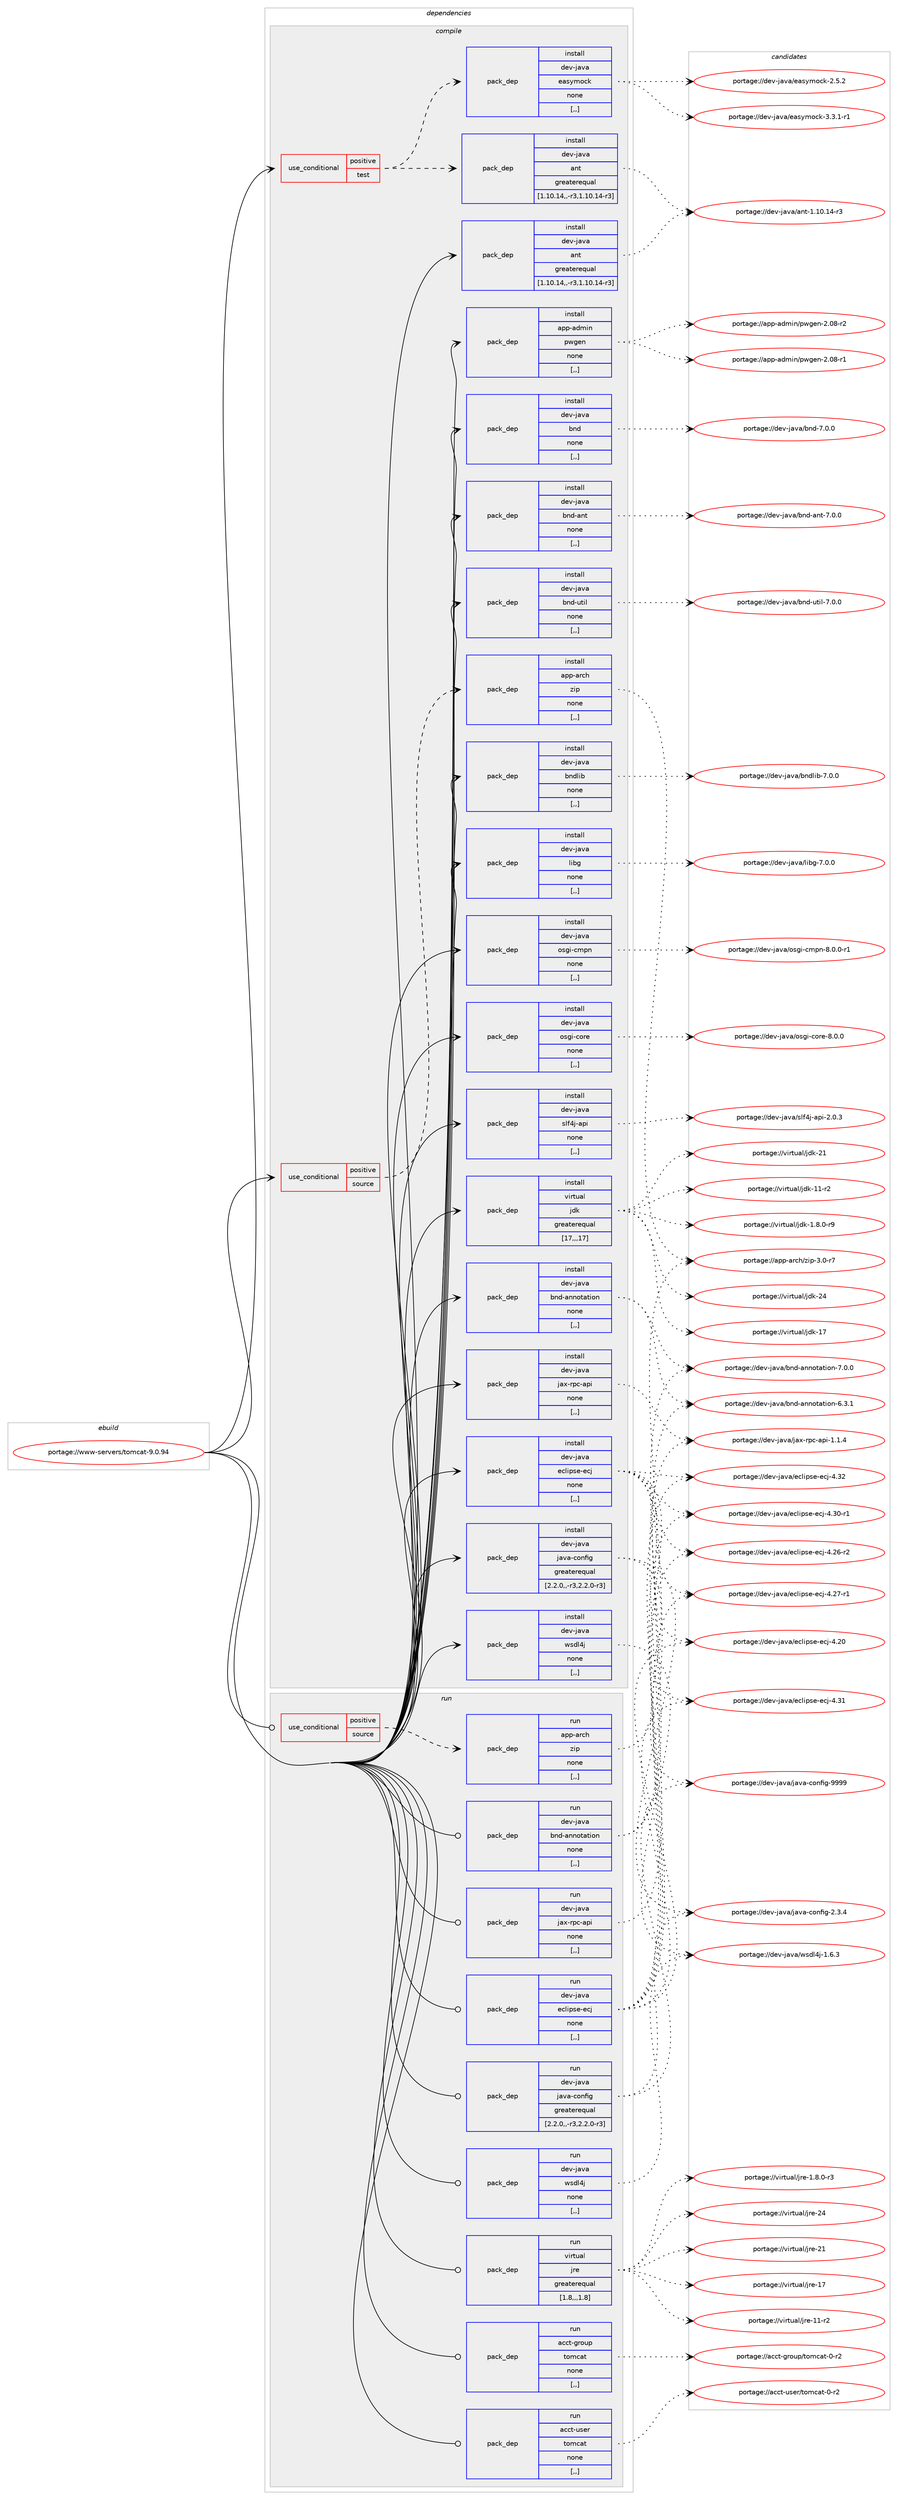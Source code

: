 digraph prolog {

# *************
# Graph options
# *************

newrank=true;
concentrate=true;
compound=true;
graph [rankdir=LR,fontname=Helvetica,fontsize=10,ranksep=1.5];#, ranksep=2.5, nodesep=0.2];
edge  [arrowhead=vee];
node  [fontname=Helvetica,fontsize=10];

# **********
# The ebuild
# **********

subgraph cluster_leftcol {
color=gray;
label=<<i>ebuild</i>>;
id [label="portage://www-servers/tomcat-9.0.94", color=red, width=4, href="../www-servers/tomcat-9.0.94.svg"];
}

# ****************
# The dependencies
# ****************

subgraph cluster_midcol {
color=gray;
label=<<i>dependencies</i>>;
subgraph cluster_compile {
fillcolor="#eeeeee";
style=filled;
label=<<i>compile</i>>;
subgraph cond255712 {
dependency966464 [label=<<TABLE BORDER="0" CELLBORDER="1" CELLSPACING="0" CELLPADDING="4"><TR><TD ROWSPAN="3" CELLPADDING="10">use_conditional</TD></TR><TR><TD>positive</TD></TR><TR><TD>source</TD></TR></TABLE>>, shape=none, color=red];
subgraph pack703633 {
dependency966465 [label=<<TABLE BORDER="0" CELLBORDER="1" CELLSPACING="0" CELLPADDING="4" WIDTH="220"><TR><TD ROWSPAN="6" CELLPADDING="30">pack_dep</TD></TR><TR><TD WIDTH="110">install</TD></TR><TR><TD>app-arch</TD></TR><TR><TD>zip</TD></TR><TR><TD>none</TD></TR><TR><TD>[,,]</TD></TR></TABLE>>, shape=none, color=blue];
}
dependency966464:e -> dependency966465:w [weight=20,style="dashed",arrowhead="vee"];
}
id:e -> dependency966464:w [weight=20,style="solid",arrowhead="vee"];
subgraph cond255713 {
dependency966466 [label=<<TABLE BORDER="0" CELLBORDER="1" CELLSPACING="0" CELLPADDING="4"><TR><TD ROWSPAN="3" CELLPADDING="10">use_conditional</TD></TR><TR><TD>positive</TD></TR><TR><TD>test</TD></TR></TABLE>>, shape=none, color=red];
subgraph pack703634 {
dependency966467 [label=<<TABLE BORDER="0" CELLBORDER="1" CELLSPACING="0" CELLPADDING="4" WIDTH="220"><TR><TD ROWSPAN="6" CELLPADDING="30">pack_dep</TD></TR><TR><TD WIDTH="110">install</TD></TR><TR><TD>dev-java</TD></TR><TR><TD>ant</TD></TR><TR><TD>greaterequal</TD></TR><TR><TD>[1.10.14,,-r3,1.10.14-r3]</TD></TR></TABLE>>, shape=none, color=blue];
}
dependency966466:e -> dependency966467:w [weight=20,style="dashed",arrowhead="vee"];
subgraph pack703635 {
dependency966468 [label=<<TABLE BORDER="0" CELLBORDER="1" CELLSPACING="0" CELLPADDING="4" WIDTH="220"><TR><TD ROWSPAN="6" CELLPADDING="30">pack_dep</TD></TR><TR><TD WIDTH="110">install</TD></TR><TR><TD>dev-java</TD></TR><TR><TD>easymock</TD></TR><TR><TD>none</TD></TR><TR><TD>[,,]</TD></TR></TABLE>>, shape=none, color=blue];
}
dependency966466:e -> dependency966468:w [weight=20,style="dashed",arrowhead="vee"];
}
id:e -> dependency966466:w [weight=20,style="solid",arrowhead="vee"];
subgraph pack703636 {
dependency966469 [label=<<TABLE BORDER="0" CELLBORDER="1" CELLSPACING="0" CELLPADDING="4" WIDTH="220"><TR><TD ROWSPAN="6" CELLPADDING="30">pack_dep</TD></TR><TR><TD WIDTH="110">install</TD></TR><TR><TD>app-admin</TD></TR><TR><TD>pwgen</TD></TR><TR><TD>none</TD></TR><TR><TD>[,,]</TD></TR></TABLE>>, shape=none, color=blue];
}
id:e -> dependency966469:w [weight=20,style="solid",arrowhead="vee"];
subgraph pack703637 {
dependency966470 [label=<<TABLE BORDER="0" CELLBORDER="1" CELLSPACING="0" CELLPADDING="4" WIDTH="220"><TR><TD ROWSPAN="6" CELLPADDING="30">pack_dep</TD></TR><TR><TD WIDTH="110">install</TD></TR><TR><TD>dev-java</TD></TR><TR><TD>ant</TD></TR><TR><TD>greaterequal</TD></TR><TR><TD>[1.10.14,,-r3,1.10.14-r3]</TD></TR></TABLE>>, shape=none, color=blue];
}
id:e -> dependency966470:w [weight=20,style="solid",arrowhead="vee"];
subgraph pack703638 {
dependency966471 [label=<<TABLE BORDER="0" CELLBORDER="1" CELLSPACING="0" CELLPADDING="4" WIDTH="220"><TR><TD ROWSPAN="6" CELLPADDING="30">pack_dep</TD></TR><TR><TD WIDTH="110">install</TD></TR><TR><TD>dev-java</TD></TR><TR><TD>bnd</TD></TR><TR><TD>none</TD></TR><TR><TD>[,,]</TD></TR></TABLE>>, shape=none, color=blue];
}
id:e -> dependency966471:w [weight=20,style="solid",arrowhead="vee"];
subgraph pack703639 {
dependency966472 [label=<<TABLE BORDER="0" CELLBORDER="1" CELLSPACING="0" CELLPADDING="4" WIDTH="220"><TR><TD ROWSPAN="6" CELLPADDING="30">pack_dep</TD></TR><TR><TD WIDTH="110">install</TD></TR><TR><TD>dev-java</TD></TR><TR><TD>bnd-annotation</TD></TR><TR><TD>none</TD></TR><TR><TD>[,,]</TD></TR></TABLE>>, shape=none, color=blue];
}
id:e -> dependency966472:w [weight=20,style="solid",arrowhead="vee"];
subgraph pack703640 {
dependency966473 [label=<<TABLE BORDER="0" CELLBORDER="1" CELLSPACING="0" CELLPADDING="4" WIDTH="220"><TR><TD ROWSPAN="6" CELLPADDING="30">pack_dep</TD></TR><TR><TD WIDTH="110">install</TD></TR><TR><TD>dev-java</TD></TR><TR><TD>bnd-ant</TD></TR><TR><TD>none</TD></TR><TR><TD>[,,]</TD></TR></TABLE>>, shape=none, color=blue];
}
id:e -> dependency966473:w [weight=20,style="solid",arrowhead="vee"];
subgraph pack703641 {
dependency966474 [label=<<TABLE BORDER="0" CELLBORDER="1" CELLSPACING="0" CELLPADDING="4" WIDTH="220"><TR><TD ROWSPAN="6" CELLPADDING="30">pack_dep</TD></TR><TR><TD WIDTH="110">install</TD></TR><TR><TD>dev-java</TD></TR><TR><TD>bnd-util</TD></TR><TR><TD>none</TD></TR><TR><TD>[,,]</TD></TR></TABLE>>, shape=none, color=blue];
}
id:e -> dependency966474:w [weight=20,style="solid",arrowhead="vee"];
subgraph pack703642 {
dependency966475 [label=<<TABLE BORDER="0" CELLBORDER="1" CELLSPACING="0" CELLPADDING="4" WIDTH="220"><TR><TD ROWSPAN="6" CELLPADDING="30">pack_dep</TD></TR><TR><TD WIDTH="110">install</TD></TR><TR><TD>dev-java</TD></TR><TR><TD>bndlib</TD></TR><TR><TD>none</TD></TR><TR><TD>[,,]</TD></TR></TABLE>>, shape=none, color=blue];
}
id:e -> dependency966475:w [weight=20,style="solid",arrowhead="vee"];
subgraph pack703643 {
dependency966476 [label=<<TABLE BORDER="0" CELLBORDER="1" CELLSPACING="0" CELLPADDING="4" WIDTH="220"><TR><TD ROWSPAN="6" CELLPADDING="30">pack_dep</TD></TR><TR><TD WIDTH="110">install</TD></TR><TR><TD>dev-java</TD></TR><TR><TD>eclipse-ecj</TD></TR><TR><TD>none</TD></TR><TR><TD>[,,]</TD></TR></TABLE>>, shape=none, color=blue];
}
id:e -> dependency966476:w [weight=20,style="solid",arrowhead="vee"];
subgraph pack703644 {
dependency966477 [label=<<TABLE BORDER="0" CELLBORDER="1" CELLSPACING="0" CELLPADDING="4" WIDTH="220"><TR><TD ROWSPAN="6" CELLPADDING="30">pack_dep</TD></TR><TR><TD WIDTH="110">install</TD></TR><TR><TD>dev-java</TD></TR><TR><TD>java-config</TD></TR><TR><TD>greaterequal</TD></TR><TR><TD>[2.2.0,,-r3,2.2.0-r3]</TD></TR></TABLE>>, shape=none, color=blue];
}
id:e -> dependency966477:w [weight=20,style="solid",arrowhead="vee"];
subgraph pack703645 {
dependency966478 [label=<<TABLE BORDER="0" CELLBORDER="1" CELLSPACING="0" CELLPADDING="4" WIDTH="220"><TR><TD ROWSPAN="6" CELLPADDING="30">pack_dep</TD></TR><TR><TD WIDTH="110">install</TD></TR><TR><TD>dev-java</TD></TR><TR><TD>jax-rpc-api</TD></TR><TR><TD>none</TD></TR><TR><TD>[,,]</TD></TR></TABLE>>, shape=none, color=blue];
}
id:e -> dependency966478:w [weight=20,style="solid",arrowhead="vee"];
subgraph pack703646 {
dependency966479 [label=<<TABLE BORDER="0" CELLBORDER="1" CELLSPACING="0" CELLPADDING="4" WIDTH="220"><TR><TD ROWSPAN="6" CELLPADDING="30">pack_dep</TD></TR><TR><TD WIDTH="110">install</TD></TR><TR><TD>dev-java</TD></TR><TR><TD>libg</TD></TR><TR><TD>none</TD></TR><TR><TD>[,,]</TD></TR></TABLE>>, shape=none, color=blue];
}
id:e -> dependency966479:w [weight=20,style="solid",arrowhead="vee"];
subgraph pack703647 {
dependency966480 [label=<<TABLE BORDER="0" CELLBORDER="1" CELLSPACING="0" CELLPADDING="4" WIDTH="220"><TR><TD ROWSPAN="6" CELLPADDING="30">pack_dep</TD></TR><TR><TD WIDTH="110">install</TD></TR><TR><TD>dev-java</TD></TR><TR><TD>osgi-cmpn</TD></TR><TR><TD>none</TD></TR><TR><TD>[,,]</TD></TR></TABLE>>, shape=none, color=blue];
}
id:e -> dependency966480:w [weight=20,style="solid",arrowhead="vee"];
subgraph pack703648 {
dependency966481 [label=<<TABLE BORDER="0" CELLBORDER="1" CELLSPACING="0" CELLPADDING="4" WIDTH="220"><TR><TD ROWSPAN="6" CELLPADDING="30">pack_dep</TD></TR><TR><TD WIDTH="110">install</TD></TR><TR><TD>dev-java</TD></TR><TR><TD>osgi-core</TD></TR><TR><TD>none</TD></TR><TR><TD>[,,]</TD></TR></TABLE>>, shape=none, color=blue];
}
id:e -> dependency966481:w [weight=20,style="solid",arrowhead="vee"];
subgraph pack703649 {
dependency966482 [label=<<TABLE BORDER="0" CELLBORDER="1" CELLSPACING="0" CELLPADDING="4" WIDTH="220"><TR><TD ROWSPAN="6" CELLPADDING="30">pack_dep</TD></TR><TR><TD WIDTH="110">install</TD></TR><TR><TD>dev-java</TD></TR><TR><TD>slf4j-api</TD></TR><TR><TD>none</TD></TR><TR><TD>[,,]</TD></TR></TABLE>>, shape=none, color=blue];
}
id:e -> dependency966482:w [weight=20,style="solid",arrowhead="vee"];
subgraph pack703650 {
dependency966483 [label=<<TABLE BORDER="0" CELLBORDER="1" CELLSPACING="0" CELLPADDING="4" WIDTH="220"><TR><TD ROWSPAN="6" CELLPADDING="30">pack_dep</TD></TR><TR><TD WIDTH="110">install</TD></TR><TR><TD>dev-java</TD></TR><TR><TD>wsdl4j</TD></TR><TR><TD>none</TD></TR><TR><TD>[,,]</TD></TR></TABLE>>, shape=none, color=blue];
}
id:e -> dependency966483:w [weight=20,style="solid",arrowhead="vee"];
subgraph pack703651 {
dependency966484 [label=<<TABLE BORDER="0" CELLBORDER="1" CELLSPACING="0" CELLPADDING="4" WIDTH="220"><TR><TD ROWSPAN="6" CELLPADDING="30">pack_dep</TD></TR><TR><TD WIDTH="110">install</TD></TR><TR><TD>virtual</TD></TR><TR><TD>jdk</TD></TR><TR><TD>greaterequal</TD></TR><TR><TD>[17,,,17]</TD></TR></TABLE>>, shape=none, color=blue];
}
id:e -> dependency966484:w [weight=20,style="solid",arrowhead="vee"];
}
subgraph cluster_compileandrun {
fillcolor="#eeeeee";
style=filled;
label=<<i>compile and run</i>>;
}
subgraph cluster_run {
fillcolor="#eeeeee";
style=filled;
label=<<i>run</i>>;
subgraph cond255714 {
dependency966485 [label=<<TABLE BORDER="0" CELLBORDER="1" CELLSPACING="0" CELLPADDING="4"><TR><TD ROWSPAN="3" CELLPADDING="10">use_conditional</TD></TR><TR><TD>positive</TD></TR><TR><TD>source</TD></TR></TABLE>>, shape=none, color=red];
subgraph pack703652 {
dependency966486 [label=<<TABLE BORDER="0" CELLBORDER="1" CELLSPACING="0" CELLPADDING="4" WIDTH="220"><TR><TD ROWSPAN="6" CELLPADDING="30">pack_dep</TD></TR><TR><TD WIDTH="110">run</TD></TR><TR><TD>app-arch</TD></TR><TR><TD>zip</TD></TR><TR><TD>none</TD></TR><TR><TD>[,,]</TD></TR></TABLE>>, shape=none, color=blue];
}
dependency966485:e -> dependency966486:w [weight=20,style="dashed",arrowhead="vee"];
}
id:e -> dependency966485:w [weight=20,style="solid",arrowhead="odot"];
subgraph pack703653 {
dependency966487 [label=<<TABLE BORDER="0" CELLBORDER="1" CELLSPACING="0" CELLPADDING="4" WIDTH="220"><TR><TD ROWSPAN="6" CELLPADDING="30">pack_dep</TD></TR><TR><TD WIDTH="110">run</TD></TR><TR><TD>acct-group</TD></TR><TR><TD>tomcat</TD></TR><TR><TD>none</TD></TR><TR><TD>[,,]</TD></TR></TABLE>>, shape=none, color=blue];
}
id:e -> dependency966487:w [weight=20,style="solid",arrowhead="odot"];
subgraph pack703654 {
dependency966488 [label=<<TABLE BORDER="0" CELLBORDER="1" CELLSPACING="0" CELLPADDING="4" WIDTH="220"><TR><TD ROWSPAN="6" CELLPADDING="30">pack_dep</TD></TR><TR><TD WIDTH="110">run</TD></TR><TR><TD>acct-user</TD></TR><TR><TD>tomcat</TD></TR><TR><TD>none</TD></TR><TR><TD>[,,]</TD></TR></TABLE>>, shape=none, color=blue];
}
id:e -> dependency966488:w [weight=20,style="solid",arrowhead="odot"];
subgraph pack703655 {
dependency966489 [label=<<TABLE BORDER="0" CELLBORDER="1" CELLSPACING="0" CELLPADDING="4" WIDTH="220"><TR><TD ROWSPAN="6" CELLPADDING="30">pack_dep</TD></TR><TR><TD WIDTH="110">run</TD></TR><TR><TD>dev-java</TD></TR><TR><TD>bnd-annotation</TD></TR><TR><TD>none</TD></TR><TR><TD>[,,]</TD></TR></TABLE>>, shape=none, color=blue];
}
id:e -> dependency966489:w [weight=20,style="solid",arrowhead="odot"];
subgraph pack703656 {
dependency966490 [label=<<TABLE BORDER="0" CELLBORDER="1" CELLSPACING="0" CELLPADDING="4" WIDTH="220"><TR><TD ROWSPAN="6" CELLPADDING="30">pack_dep</TD></TR><TR><TD WIDTH="110">run</TD></TR><TR><TD>dev-java</TD></TR><TR><TD>eclipse-ecj</TD></TR><TR><TD>none</TD></TR><TR><TD>[,,]</TD></TR></TABLE>>, shape=none, color=blue];
}
id:e -> dependency966490:w [weight=20,style="solid",arrowhead="odot"];
subgraph pack703657 {
dependency966491 [label=<<TABLE BORDER="0" CELLBORDER="1" CELLSPACING="0" CELLPADDING="4" WIDTH="220"><TR><TD ROWSPAN="6" CELLPADDING="30">pack_dep</TD></TR><TR><TD WIDTH="110">run</TD></TR><TR><TD>dev-java</TD></TR><TR><TD>java-config</TD></TR><TR><TD>greaterequal</TD></TR><TR><TD>[2.2.0,,-r3,2.2.0-r3]</TD></TR></TABLE>>, shape=none, color=blue];
}
id:e -> dependency966491:w [weight=20,style="solid",arrowhead="odot"];
subgraph pack703658 {
dependency966492 [label=<<TABLE BORDER="0" CELLBORDER="1" CELLSPACING="0" CELLPADDING="4" WIDTH="220"><TR><TD ROWSPAN="6" CELLPADDING="30">pack_dep</TD></TR><TR><TD WIDTH="110">run</TD></TR><TR><TD>dev-java</TD></TR><TR><TD>jax-rpc-api</TD></TR><TR><TD>none</TD></TR><TR><TD>[,,]</TD></TR></TABLE>>, shape=none, color=blue];
}
id:e -> dependency966492:w [weight=20,style="solid",arrowhead="odot"];
subgraph pack703659 {
dependency966493 [label=<<TABLE BORDER="0" CELLBORDER="1" CELLSPACING="0" CELLPADDING="4" WIDTH="220"><TR><TD ROWSPAN="6" CELLPADDING="30">pack_dep</TD></TR><TR><TD WIDTH="110">run</TD></TR><TR><TD>dev-java</TD></TR><TR><TD>wsdl4j</TD></TR><TR><TD>none</TD></TR><TR><TD>[,,]</TD></TR></TABLE>>, shape=none, color=blue];
}
id:e -> dependency966493:w [weight=20,style="solid",arrowhead="odot"];
subgraph pack703660 {
dependency966494 [label=<<TABLE BORDER="0" CELLBORDER="1" CELLSPACING="0" CELLPADDING="4" WIDTH="220"><TR><TD ROWSPAN="6" CELLPADDING="30">pack_dep</TD></TR><TR><TD WIDTH="110">run</TD></TR><TR><TD>virtual</TD></TR><TR><TD>jre</TD></TR><TR><TD>greaterequal</TD></TR><TR><TD>[1.8,,,1.8]</TD></TR></TABLE>>, shape=none, color=blue];
}
id:e -> dependency966494:w [weight=20,style="solid",arrowhead="odot"];
}
}

# **************
# The candidates
# **************

subgraph cluster_choices {
rank=same;
color=gray;
label=<<i>candidates</i>>;

subgraph choice703633 {
color=black;
nodesep=1;
choice9711211245971149910447122105112455146484511455 [label="portage://app-arch/zip-3.0-r7", color=red, width=4,href="../app-arch/zip-3.0-r7.svg"];
dependency966465:e -> choice9711211245971149910447122105112455146484511455:w [style=dotted,weight="100"];
}
subgraph choice703634 {
color=black;
nodesep=1;
choice100101118451069711897479711011645494649484649524511451 [label="portage://dev-java/ant-1.10.14-r3", color=red, width=4,href="../dev-java/ant-1.10.14-r3.svg"];
dependency966467:e -> choice100101118451069711897479711011645494649484649524511451:w [style=dotted,weight="100"];
}
subgraph choice703635 {
color=black;
nodesep=1;
choice1001011184510697118974710197115121109111991074551465146494511449 [label="portage://dev-java/easymock-3.3.1-r1", color=red, width=4,href="../dev-java/easymock-3.3.1-r1.svg"];
choice100101118451069711897471019711512110911199107455046534650 [label="portage://dev-java/easymock-2.5.2", color=red, width=4,href="../dev-java/easymock-2.5.2.svg"];
dependency966468:e -> choice1001011184510697118974710197115121109111991074551465146494511449:w [style=dotted,weight="100"];
dependency966468:e -> choice100101118451069711897471019711512110911199107455046534650:w [style=dotted,weight="100"];
}
subgraph choice703636 {
color=black;
nodesep=1;
choice9711211245971001091051104711211910310111045504648564511450 [label="portage://app-admin/pwgen-2.08-r2", color=red, width=4,href="../app-admin/pwgen-2.08-r2.svg"];
choice9711211245971001091051104711211910310111045504648564511449 [label="portage://app-admin/pwgen-2.08-r1", color=red, width=4,href="../app-admin/pwgen-2.08-r1.svg"];
dependency966469:e -> choice9711211245971001091051104711211910310111045504648564511450:w [style=dotted,weight="100"];
dependency966469:e -> choice9711211245971001091051104711211910310111045504648564511449:w [style=dotted,weight="100"];
}
subgraph choice703637 {
color=black;
nodesep=1;
choice100101118451069711897479711011645494649484649524511451 [label="portage://dev-java/ant-1.10.14-r3", color=red, width=4,href="../dev-java/ant-1.10.14-r3.svg"];
dependency966470:e -> choice100101118451069711897479711011645494649484649524511451:w [style=dotted,weight="100"];
}
subgraph choice703638 {
color=black;
nodesep=1;
choice1001011184510697118974798110100455546484648 [label="portage://dev-java/bnd-7.0.0", color=red, width=4,href="../dev-java/bnd-7.0.0.svg"];
dependency966471:e -> choice1001011184510697118974798110100455546484648:w [style=dotted,weight="100"];
}
subgraph choice703639 {
color=black;
nodesep=1;
choice1001011184510697118974798110100459711011011111697116105111110455546484648 [label="portage://dev-java/bnd-annotation-7.0.0", color=red, width=4,href="../dev-java/bnd-annotation-7.0.0.svg"];
choice1001011184510697118974798110100459711011011111697116105111110455446514649 [label="portage://dev-java/bnd-annotation-6.3.1", color=red, width=4,href="../dev-java/bnd-annotation-6.3.1.svg"];
dependency966472:e -> choice1001011184510697118974798110100459711011011111697116105111110455546484648:w [style=dotted,weight="100"];
dependency966472:e -> choice1001011184510697118974798110100459711011011111697116105111110455446514649:w [style=dotted,weight="100"];
}
subgraph choice703640 {
color=black;
nodesep=1;
choice10010111845106971189747981101004597110116455546484648 [label="portage://dev-java/bnd-ant-7.0.0", color=red, width=4,href="../dev-java/bnd-ant-7.0.0.svg"];
dependency966473:e -> choice10010111845106971189747981101004597110116455546484648:w [style=dotted,weight="100"];
}
subgraph choice703641 {
color=black;
nodesep=1;
choice100101118451069711897479811010045117116105108455546484648 [label="portage://dev-java/bnd-util-7.0.0", color=red, width=4,href="../dev-java/bnd-util-7.0.0.svg"];
dependency966474:e -> choice100101118451069711897479811010045117116105108455546484648:w [style=dotted,weight="100"];
}
subgraph choice703642 {
color=black;
nodesep=1;
choice100101118451069711897479811010010810598455546484648 [label="portage://dev-java/bndlib-7.0.0", color=red, width=4,href="../dev-java/bndlib-7.0.0.svg"];
dependency966475:e -> choice100101118451069711897479811010010810598455546484648:w [style=dotted,weight="100"];
}
subgraph choice703643 {
color=black;
nodesep=1;
choice100101118451069711897471019910810511211510145101991064552465150 [label="portage://dev-java/eclipse-ecj-4.32", color=red, width=4,href="../dev-java/eclipse-ecj-4.32.svg"];
choice100101118451069711897471019910810511211510145101991064552465149 [label="portage://dev-java/eclipse-ecj-4.31", color=red, width=4,href="../dev-java/eclipse-ecj-4.31.svg"];
choice1001011184510697118974710199108105112115101451019910645524651484511449 [label="portage://dev-java/eclipse-ecj-4.30-r1", color=red, width=4,href="../dev-java/eclipse-ecj-4.30-r1.svg"];
choice1001011184510697118974710199108105112115101451019910645524650554511449 [label="portage://dev-java/eclipse-ecj-4.27-r1", color=red, width=4,href="../dev-java/eclipse-ecj-4.27-r1.svg"];
choice1001011184510697118974710199108105112115101451019910645524650544511450 [label="portage://dev-java/eclipse-ecj-4.26-r2", color=red, width=4,href="../dev-java/eclipse-ecj-4.26-r2.svg"];
choice100101118451069711897471019910810511211510145101991064552465048 [label="portage://dev-java/eclipse-ecj-4.20", color=red, width=4,href="../dev-java/eclipse-ecj-4.20.svg"];
dependency966476:e -> choice100101118451069711897471019910810511211510145101991064552465150:w [style=dotted,weight="100"];
dependency966476:e -> choice100101118451069711897471019910810511211510145101991064552465149:w [style=dotted,weight="100"];
dependency966476:e -> choice1001011184510697118974710199108105112115101451019910645524651484511449:w [style=dotted,weight="100"];
dependency966476:e -> choice1001011184510697118974710199108105112115101451019910645524650554511449:w [style=dotted,weight="100"];
dependency966476:e -> choice1001011184510697118974710199108105112115101451019910645524650544511450:w [style=dotted,weight="100"];
dependency966476:e -> choice100101118451069711897471019910810511211510145101991064552465048:w [style=dotted,weight="100"];
}
subgraph choice703644 {
color=black;
nodesep=1;
choice10010111845106971189747106971189745991111101021051034557575757 [label="portage://dev-java/java-config-9999", color=red, width=4,href="../dev-java/java-config-9999.svg"];
choice1001011184510697118974710697118974599111110102105103455046514652 [label="portage://dev-java/java-config-2.3.4", color=red, width=4,href="../dev-java/java-config-2.3.4.svg"];
dependency966477:e -> choice10010111845106971189747106971189745991111101021051034557575757:w [style=dotted,weight="100"];
dependency966477:e -> choice1001011184510697118974710697118974599111110102105103455046514652:w [style=dotted,weight="100"];
}
subgraph choice703645 {
color=black;
nodesep=1;
choice100101118451069711897471069712045114112994597112105454946494652 [label="portage://dev-java/jax-rpc-api-1.1.4", color=red, width=4,href="../dev-java/jax-rpc-api-1.1.4.svg"];
dependency966478:e -> choice100101118451069711897471069712045114112994597112105454946494652:w [style=dotted,weight="100"];
}
subgraph choice703646 {
color=black;
nodesep=1;
choice1001011184510697118974710810598103455546484648 [label="portage://dev-java/libg-7.0.0", color=red, width=4,href="../dev-java/libg-7.0.0.svg"];
dependency966479:e -> choice1001011184510697118974710810598103455546484648:w [style=dotted,weight="100"];
}
subgraph choice703647 {
color=black;
nodesep=1;
choice1001011184510697118974711111510310545991091121104556464846484511449 [label="portage://dev-java/osgi-cmpn-8.0.0-r1", color=red, width=4,href="../dev-java/osgi-cmpn-8.0.0-r1.svg"];
dependency966480:e -> choice1001011184510697118974711111510310545991091121104556464846484511449:w [style=dotted,weight="100"];
}
subgraph choice703648 {
color=black;
nodesep=1;
choice100101118451069711897471111151031054599111114101455646484648 [label="portage://dev-java/osgi-core-8.0.0", color=red, width=4,href="../dev-java/osgi-core-8.0.0.svg"];
dependency966481:e -> choice100101118451069711897471111151031054599111114101455646484648:w [style=dotted,weight="100"];
}
subgraph choice703649 {
color=black;
nodesep=1;
choice10010111845106971189747115108102521064597112105455046484651 [label="portage://dev-java/slf4j-api-2.0.3", color=red, width=4,href="../dev-java/slf4j-api-2.0.3.svg"];
dependency966482:e -> choice10010111845106971189747115108102521064597112105455046484651:w [style=dotted,weight="100"];
}
subgraph choice703650 {
color=black;
nodesep=1;
choice1001011184510697118974711911510010852106454946544651 [label="portage://dev-java/wsdl4j-1.6.3", color=red, width=4,href="../dev-java/wsdl4j-1.6.3.svg"];
dependency966483:e -> choice1001011184510697118974711911510010852106454946544651:w [style=dotted,weight="100"];
}
subgraph choice703651 {
color=black;
nodesep=1;
choice1181051141161179710847106100107455052 [label="portage://virtual/jdk-24", color=red, width=4,href="../virtual/jdk-24.svg"];
choice1181051141161179710847106100107455049 [label="portage://virtual/jdk-21", color=red, width=4,href="../virtual/jdk-21.svg"];
choice1181051141161179710847106100107454955 [label="portage://virtual/jdk-17", color=red, width=4,href="../virtual/jdk-17.svg"];
choice11810511411611797108471061001074549494511450 [label="portage://virtual/jdk-11-r2", color=red, width=4,href="../virtual/jdk-11-r2.svg"];
choice11810511411611797108471061001074549465646484511457 [label="portage://virtual/jdk-1.8.0-r9", color=red, width=4,href="../virtual/jdk-1.8.0-r9.svg"];
dependency966484:e -> choice1181051141161179710847106100107455052:w [style=dotted,weight="100"];
dependency966484:e -> choice1181051141161179710847106100107455049:w [style=dotted,weight="100"];
dependency966484:e -> choice1181051141161179710847106100107454955:w [style=dotted,weight="100"];
dependency966484:e -> choice11810511411611797108471061001074549494511450:w [style=dotted,weight="100"];
dependency966484:e -> choice11810511411611797108471061001074549465646484511457:w [style=dotted,weight="100"];
}
subgraph choice703652 {
color=black;
nodesep=1;
choice9711211245971149910447122105112455146484511455 [label="portage://app-arch/zip-3.0-r7", color=red, width=4,href="../app-arch/zip-3.0-r7.svg"];
dependency966486:e -> choice9711211245971149910447122105112455146484511455:w [style=dotted,weight="100"];
}
subgraph choice703653 {
color=black;
nodesep=1;
choice9799991164510311411111711247116111109999711645484511450 [label="portage://acct-group/tomcat-0-r2", color=red, width=4,href="../acct-group/tomcat-0-r2.svg"];
dependency966487:e -> choice9799991164510311411111711247116111109999711645484511450:w [style=dotted,weight="100"];
}
subgraph choice703654 {
color=black;
nodesep=1;
choice9799991164511711510111447116111109999711645484511450 [label="portage://acct-user/tomcat-0-r2", color=red, width=4,href="../acct-user/tomcat-0-r2.svg"];
dependency966488:e -> choice9799991164511711510111447116111109999711645484511450:w [style=dotted,weight="100"];
}
subgraph choice703655 {
color=black;
nodesep=1;
choice1001011184510697118974798110100459711011011111697116105111110455546484648 [label="portage://dev-java/bnd-annotation-7.0.0", color=red, width=4,href="../dev-java/bnd-annotation-7.0.0.svg"];
choice1001011184510697118974798110100459711011011111697116105111110455446514649 [label="portage://dev-java/bnd-annotation-6.3.1", color=red, width=4,href="../dev-java/bnd-annotation-6.3.1.svg"];
dependency966489:e -> choice1001011184510697118974798110100459711011011111697116105111110455546484648:w [style=dotted,weight="100"];
dependency966489:e -> choice1001011184510697118974798110100459711011011111697116105111110455446514649:w [style=dotted,weight="100"];
}
subgraph choice703656 {
color=black;
nodesep=1;
choice100101118451069711897471019910810511211510145101991064552465150 [label="portage://dev-java/eclipse-ecj-4.32", color=red, width=4,href="../dev-java/eclipse-ecj-4.32.svg"];
choice100101118451069711897471019910810511211510145101991064552465149 [label="portage://dev-java/eclipse-ecj-4.31", color=red, width=4,href="../dev-java/eclipse-ecj-4.31.svg"];
choice1001011184510697118974710199108105112115101451019910645524651484511449 [label="portage://dev-java/eclipse-ecj-4.30-r1", color=red, width=4,href="../dev-java/eclipse-ecj-4.30-r1.svg"];
choice1001011184510697118974710199108105112115101451019910645524650554511449 [label="portage://dev-java/eclipse-ecj-4.27-r1", color=red, width=4,href="../dev-java/eclipse-ecj-4.27-r1.svg"];
choice1001011184510697118974710199108105112115101451019910645524650544511450 [label="portage://dev-java/eclipse-ecj-4.26-r2", color=red, width=4,href="../dev-java/eclipse-ecj-4.26-r2.svg"];
choice100101118451069711897471019910810511211510145101991064552465048 [label="portage://dev-java/eclipse-ecj-4.20", color=red, width=4,href="../dev-java/eclipse-ecj-4.20.svg"];
dependency966490:e -> choice100101118451069711897471019910810511211510145101991064552465150:w [style=dotted,weight="100"];
dependency966490:e -> choice100101118451069711897471019910810511211510145101991064552465149:w [style=dotted,weight="100"];
dependency966490:e -> choice1001011184510697118974710199108105112115101451019910645524651484511449:w [style=dotted,weight="100"];
dependency966490:e -> choice1001011184510697118974710199108105112115101451019910645524650554511449:w [style=dotted,weight="100"];
dependency966490:e -> choice1001011184510697118974710199108105112115101451019910645524650544511450:w [style=dotted,weight="100"];
dependency966490:e -> choice100101118451069711897471019910810511211510145101991064552465048:w [style=dotted,weight="100"];
}
subgraph choice703657 {
color=black;
nodesep=1;
choice10010111845106971189747106971189745991111101021051034557575757 [label="portage://dev-java/java-config-9999", color=red, width=4,href="../dev-java/java-config-9999.svg"];
choice1001011184510697118974710697118974599111110102105103455046514652 [label="portage://dev-java/java-config-2.3.4", color=red, width=4,href="../dev-java/java-config-2.3.4.svg"];
dependency966491:e -> choice10010111845106971189747106971189745991111101021051034557575757:w [style=dotted,weight="100"];
dependency966491:e -> choice1001011184510697118974710697118974599111110102105103455046514652:w [style=dotted,weight="100"];
}
subgraph choice703658 {
color=black;
nodesep=1;
choice100101118451069711897471069712045114112994597112105454946494652 [label="portage://dev-java/jax-rpc-api-1.1.4", color=red, width=4,href="../dev-java/jax-rpc-api-1.1.4.svg"];
dependency966492:e -> choice100101118451069711897471069712045114112994597112105454946494652:w [style=dotted,weight="100"];
}
subgraph choice703659 {
color=black;
nodesep=1;
choice1001011184510697118974711911510010852106454946544651 [label="portage://dev-java/wsdl4j-1.6.3", color=red, width=4,href="../dev-java/wsdl4j-1.6.3.svg"];
dependency966493:e -> choice1001011184510697118974711911510010852106454946544651:w [style=dotted,weight="100"];
}
subgraph choice703660 {
color=black;
nodesep=1;
choice1181051141161179710847106114101455052 [label="portage://virtual/jre-24", color=red, width=4,href="../virtual/jre-24.svg"];
choice1181051141161179710847106114101455049 [label="portage://virtual/jre-21", color=red, width=4,href="../virtual/jre-21.svg"];
choice1181051141161179710847106114101454955 [label="portage://virtual/jre-17", color=red, width=4,href="../virtual/jre-17.svg"];
choice11810511411611797108471061141014549494511450 [label="portage://virtual/jre-11-r2", color=red, width=4,href="../virtual/jre-11-r2.svg"];
choice11810511411611797108471061141014549465646484511451 [label="portage://virtual/jre-1.8.0-r3", color=red, width=4,href="../virtual/jre-1.8.0-r3.svg"];
dependency966494:e -> choice1181051141161179710847106114101455052:w [style=dotted,weight="100"];
dependency966494:e -> choice1181051141161179710847106114101455049:w [style=dotted,weight="100"];
dependency966494:e -> choice1181051141161179710847106114101454955:w [style=dotted,weight="100"];
dependency966494:e -> choice11810511411611797108471061141014549494511450:w [style=dotted,weight="100"];
dependency966494:e -> choice11810511411611797108471061141014549465646484511451:w [style=dotted,weight="100"];
}
}

}
